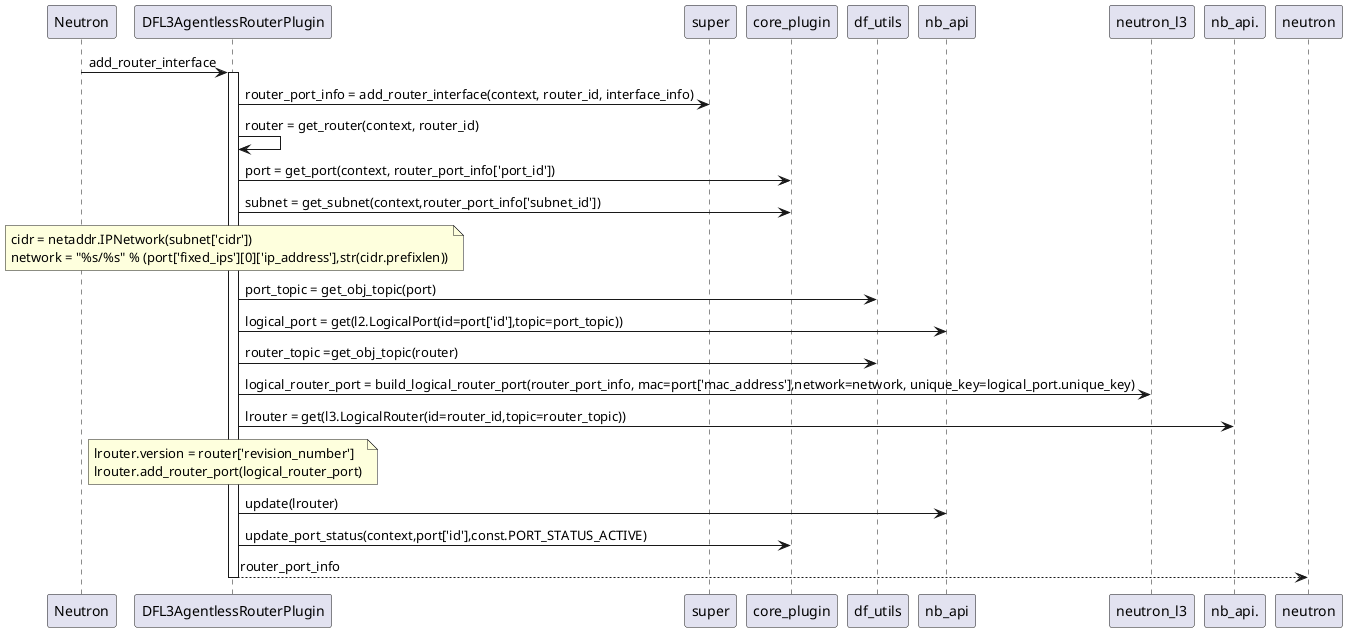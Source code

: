 @startuml add router interface
Neutron->DFL3AgentlessRouterPlugin:add_router_interface
activate DFL3AgentlessRouterPlugin
DFL3AgentlessRouterPlugin->super:router_port_info = add_router_interface(context, router_id, interface_info)

DFL3AgentlessRouterPlugin-> DFL3AgentlessRouterPlugin:router = get_router(context, router_id)
DFL3AgentlessRouterPlugin->core_plugin:port = get_port(context, router_port_info['port_id'])
DFL3AgentlessRouterPlugin->core_plugin:subnet = get_subnet(context,router_port_info['subnet_id'])
note over DFL3AgentlessRouterPlugin
    cidr = netaddr.IPNetwork(subnet['cidr'])
    network = "%s/%s" % (port['fixed_ips'][0]['ip_address'],str(cidr.prefixlen))
end note
DFL3AgentlessRouterPlugin->df_utils:port_topic = get_obj_topic(port)
DFL3AgentlessRouterPlugin->nb_api:logical_port = get(l2.LogicalPort(id=port['id'],topic=port_topic))
DFL3AgentlessRouterPlugin->df_utils:router_topic =get_obj_topic(router)
DFL3AgentlessRouterPlugin->neutron_l3:logical_router_port = build_logical_router_port(router_port_info, mac=port['mac_address'],network=network, unique_key=logical_port.unique_key)
DFL3AgentlessRouterPlugin->nb_api.:lrouter = get(l3.LogicalRouter(id=router_id,topic=router_topic))
note over DFL3AgentlessRouterPlugin
    lrouter.version = router['revision_number']
    lrouter.add_router_port(logical_router_port)
end note
DFL3AgentlessRouterPlugin->nb_api:update(lrouter)
DFL3AgentlessRouterPlugin->core_plugin:update_port_status(context,port['id'],const.PORT_STATUS_ACTIVE)
DFL3AgentlessRouterPlugin-->neutron: router_port_info
deactivate
@enduml